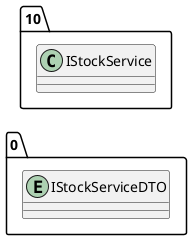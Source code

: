 @startuml 
allow_mixing
left to right direction
package "0"{
entity IStockServiceDTO

}
package "10"{
class IStockService
}
@enduml